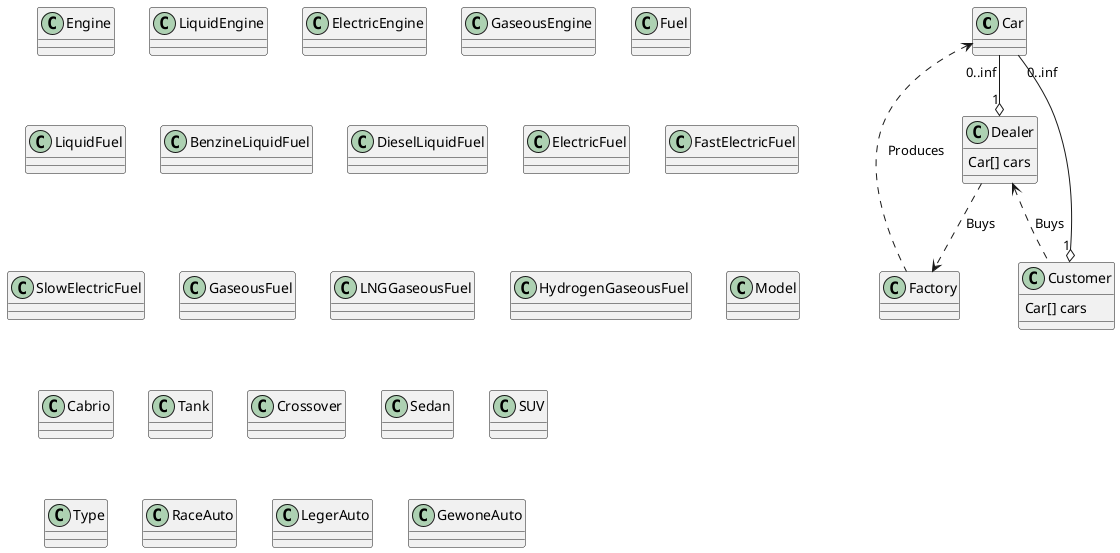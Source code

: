 Composition *--
Aggregation o--
Extension <|--
Instantiates -.>
@startuml
' ---Car related classes---
class Car{}
    class Engine{}
        class LiquidEngine{}
        class ElectricEngine{}
        class GaseousEngine{}
    class Fuel{}
        class LiquidFuel{}
            class BenzineLiquidFuel{}
            class DieselLiquidFuel{}
        class ElectricFuel{}
            class FastElectricFuel{}
            class SlowElectricFuel{}
        class GaseousFuel{}
            class LNGGaseousFuel{}
            class HydrogenGaseousFuel
    class Model{}
        class Cabrio{}
        class Tank{}
        class Crossover{}
        class Sedan{}
        class SUV{}
    class Type{}
        class RaceAuto{}
        class LegerAuto{}
        class GewoneAuto{}




' ---Factory classes

class Factory{}
class Dealer{
    Car[] cars
}
class Customer{
    Car[] cars
}


Car "0..inf"--o "1" Customer
Car "0..inf"--o "1" Dealer
Car <.- Factory : "Produces"
Dealer <.-  Customer : "Buys"
Dealer -.> Factory : "Buys"



@enduml